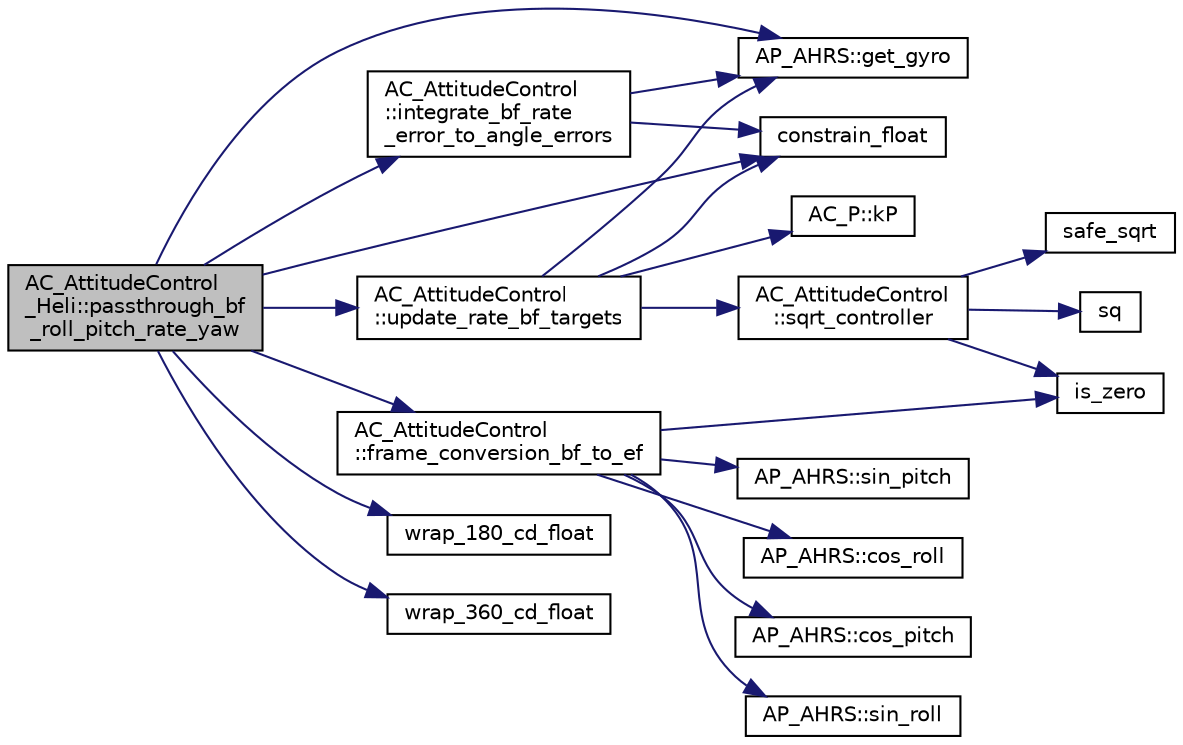 digraph "AC_AttitudeControl_Heli::passthrough_bf_roll_pitch_rate_yaw"
{
 // INTERACTIVE_SVG=YES
  edge [fontname="Helvetica",fontsize="10",labelfontname="Helvetica",labelfontsize="10"];
  node [fontname="Helvetica",fontsize="10",shape=record];
  rankdir="LR";
  Node1 [label="AC_AttitudeControl\l_Heli::passthrough_bf\l_roll_pitch_rate_yaw",height=0.2,width=0.4,color="black", fillcolor="grey75", style="filled" fontcolor="black"];
  Node1 -> Node2 [color="midnightblue",fontsize="10",style="solid",fontname="Helvetica"];
  Node2 [label="AP_AHRS::get_gyro",height=0.2,width=0.4,color="black", fillcolor="white", style="filled",URL="$classAP__AHRS.html#a73669ea2a3cea5b5348915f7a333f840"];
  Node1 -> Node3 [color="midnightblue",fontsize="10",style="solid",fontname="Helvetica"];
  Node3 [label="constrain_float",height=0.2,width=0.4,color="black", fillcolor="white", style="filled",URL="$AP__Math_8cpp.html#a08eedb329d8162ddbd344d4f6c8cde20"];
  Node1 -> Node4 [color="midnightblue",fontsize="10",style="solid",fontname="Helvetica"];
  Node4 [label="AC_AttitudeControl\l::integrate_bf_rate\l_error_to_angle_errors",height=0.2,width=0.4,color="black", fillcolor="white", style="filled",URL="$classAC__AttitudeControl.html#aa54787076ac944c6f22a3c56759c3749"];
  Node4 -> Node2 [color="midnightblue",fontsize="10",style="solid",fontname="Helvetica"];
  Node4 -> Node3 [color="midnightblue",fontsize="10",style="solid",fontname="Helvetica"];
  Node1 -> Node5 [color="midnightblue",fontsize="10",style="solid",fontname="Helvetica"];
  Node5 [label="AC_AttitudeControl\l::frame_conversion_bf_to_ef",height=0.2,width=0.4,color="black", fillcolor="white", style="filled",URL="$classAC__AttitudeControl.html#aaf361db790682e5ab8d1077cddfaebf0"];
  Node5 -> Node6 [color="midnightblue",fontsize="10",style="solid",fontname="Helvetica"];
  Node6 [label="is_zero",height=0.2,width=0.4,color="black", fillcolor="white", style="filled",URL="$AP__Math_8h.html#a108b79eeb35c5d58f324458ec9e1e9f2"];
  Node5 -> Node7 [color="midnightblue",fontsize="10",style="solid",fontname="Helvetica"];
  Node7 [label="AP_AHRS::cos_pitch",height=0.2,width=0.4,color="black", fillcolor="white", style="filled",URL="$classAP__AHRS.html#aae50efebd31d79c279e6155298433493"];
  Node5 -> Node8 [color="midnightblue",fontsize="10",style="solid",fontname="Helvetica"];
  Node8 [label="AP_AHRS::sin_roll",height=0.2,width=0.4,color="black", fillcolor="white", style="filled",URL="$classAP__AHRS.html#ae6e0ea7f015a055ac5f9a191b36397b2"];
  Node5 -> Node9 [color="midnightblue",fontsize="10",style="solid",fontname="Helvetica"];
  Node9 [label="AP_AHRS::sin_pitch",height=0.2,width=0.4,color="black", fillcolor="white", style="filled",URL="$classAP__AHRS.html#ad38cca127a814e11e607f072bfdf03b0"];
  Node5 -> Node10 [color="midnightblue",fontsize="10",style="solid",fontname="Helvetica"];
  Node10 [label="AP_AHRS::cos_roll",height=0.2,width=0.4,color="black", fillcolor="white", style="filled",URL="$classAP__AHRS.html#a68ea4fdaf53cf5d7068927f5f20393ab"];
  Node1 -> Node11 [color="midnightblue",fontsize="10",style="solid",fontname="Helvetica"];
  Node11 [label="wrap_180_cd_float",height=0.2,width=0.4,color="black", fillcolor="white", style="filled",URL="$AP__Math_8h.html#a75c3989c0e36a4b08af5fe8f0e664135"];
  Node1 -> Node12 [color="midnightblue",fontsize="10",style="solid",fontname="Helvetica"];
  Node12 [label="wrap_360_cd_float",height=0.2,width=0.4,color="black", fillcolor="white", style="filled",URL="$AP__Math_8h.html#a4ad8288602b130659a710d450c5f2f06"];
  Node1 -> Node13 [color="midnightblue",fontsize="10",style="solid",fontname="Helvetica"];
  Node13 [label="AC_AttitudeControl\l::update_rate_bf_targets",height=0.2,width=0.4,color="black", fillcolor="white", style="filled",URL="$classAC__AttitudeControl.html#a3b963b5312fad0512a2f3e9cf165e237"];
  Node13 -> Node14 [color="midnightblue",fontsize="10",style="solid",fontname="Helvetica"];
  Node14 [label="AC_AttitudeControl\l::sqrt_controller",height=0.2,width=0.4,color="black", fillcolor="white", style="filled",URL="$classAC__AttitudeControl.html#a1788967db1aa0dfe68fad24da23947f9"];
  Node14 -> Node6 [color="midnightblue",fontsize="10",style="solid",fontname="Helvetica"];
  Node14 -> Node15 [color="midnightblue",fontsize="10",style="solid",fontname="Helvetica"];
  Node15 [label="sq",height=0.2,width=0.4,color="black", fillcolor="white", style="filled",URL="$AP__Math_8cpp.html#a996fdbe87607543eef5dcb234f6bc017"];
  Node14 -> Node16 [color="midnightblue",fontsize="10",style="solid",fontname="Helvetica"];
  Node16 [label="safe_sqrt",height=0.2,width=0.4,color="black", fillcolor="white", style="filled",URL="$AP__Math_8cpp.html#a7b812b7e8008b90ab24bcd9c3b0e8e3b"];
  Node13 -> Node17 [color="midnightblue",fontsize="10",style="solid",fontname="Helvetica"];
  Node17 [label="AC_P::kP",height=0.2,width=0.4,color="black", fillcolor="white", style="filled",URL="$classAC__P.html#a9378b33d8cfb4bf2417880c038f1b7a2"];
  Node13 -> Node3 [color="midnightblue",fontsize="10",style="solid",fontname="Helvetica"];
  Node13 -> Node2 [color="midnightblue",fontsize="10",style="solid",fontname="Helvetica"];
}
